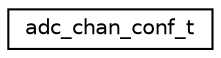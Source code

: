 digraph "Graphical Class Hierarchy"
{
 // LATEX_PDF_SIZE
  edge [fontname="Helvetica",fontsize="10",labelfontname="Helvetica",labelfontsize="10"];
  node [fontname="Helvetica",fontsize="10",shape=record];
  rankdir="LR";
  Node0 [label="adc_chan_conf_t",height=0.2,width=0.4,color="black", fillcolor="white", style="filled",URL="$structadc__chan__conf__t.html",tooltip="ADC channel configuration."];
}
